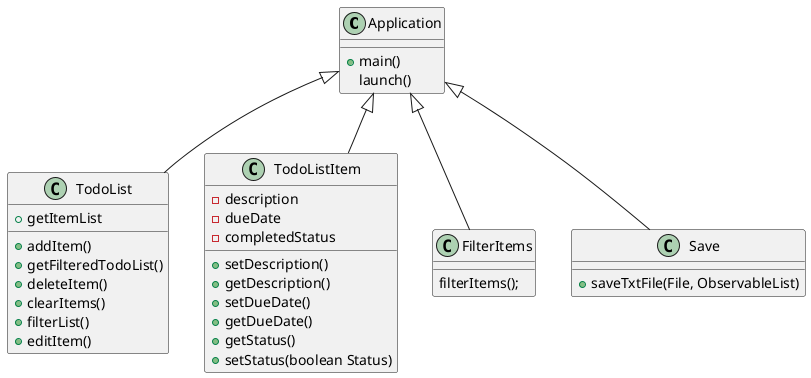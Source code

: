 @startuml
class Application{
    +main()
        launch()
}

class TodoList{
    +addItem()
    +getFilteredTodoList()
    +getItemList
    +deleteItem()
    +clearItems()
    +filterList()
    +editItem()
}

class TodoListItem{
    -description
    -dueDate
    -completedStatus
    +setDescription()
    +getDescription()
    +setDueDate()
    +getDueDate()
    +getStatus()
    +setStatus(boolean Status)
}

class FilterItems{
    filterItems();
}

class Save{
    +saveTxtFile(File, ObservableList)
}

Application <|-- TodoListItem
Application <|-- TodoList
Application <|-- FilterItems
Application <|-- Save

@enduml
